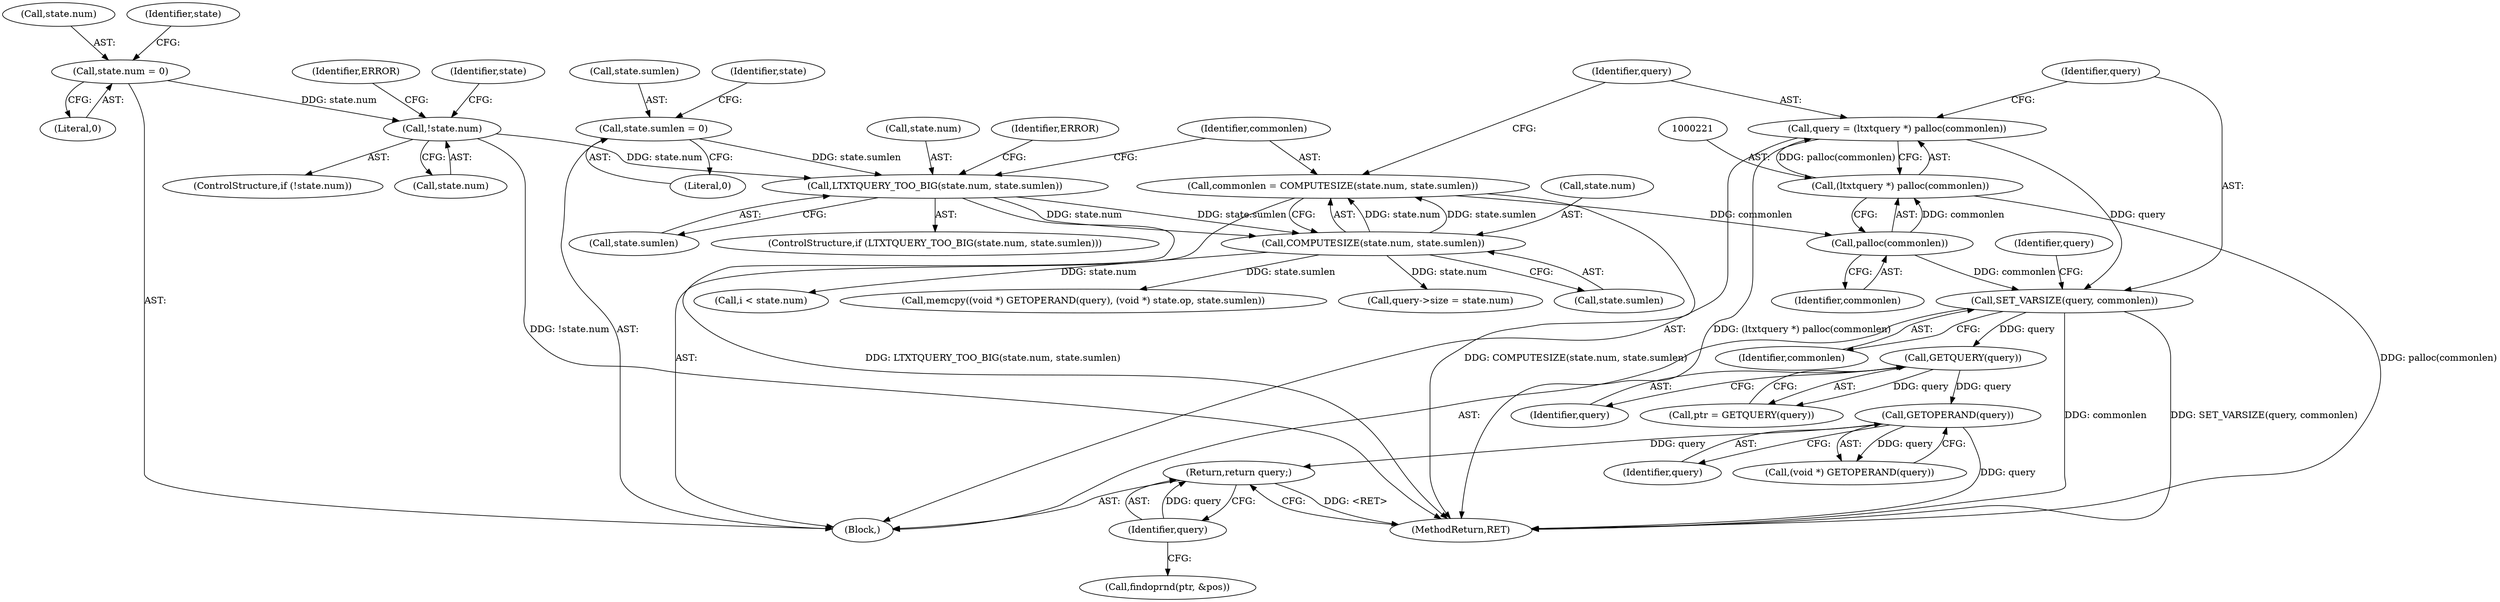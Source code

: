 digraph "0_postgres_31400a673325147e1205326008e32135a78b4d8a_11@pointer" {
"1000345" [label="(Return,return query;)"];
"1000346" [label="(Identifier,query)"];
"1000324" [label="(Call,GETOPERAND(query))"];
"1000236" [label="(Call,GETQUERY(query))"];
"1000224" [label="(Call,SET_VARSIZE(query, commonlen))"];
"1000218" [label="(Call,query = (ltxtquery *) palloc(commonlen))"];
"1000220" [label="(Call,(ltxtquery *) palloc(commonlen))"];
"1000222" [label="(Call,palloc(commonlen))"];
"1000209" [label="(Call,commonlen = COMPUTESIZE(state.num, state.sumlen))"];
"1000211" [label="(Call,COMPUTESIZE(state.num, state.sumlen))"];
"1000195" [label="(Call,LTXTQUERY_TOO_BIG(state.num, state.sumlen))"];
"1000180" [label="(Call,!state.num)"];
"1000136" [label="(Call,state.num = 0)"];
"1000146" [label="(Call,state.sumlen = 0)"];
"1000347" [label="(MethodReturn,RET)"];
"1000219" [label="(Identifier,query)"];
"1000146" [label="(Call,state.sumlen = 0)"];
"1000203" [label="(Identifier,ERROR)"];
"1000242" [label="(Call,i < state.num)"];
"1000185" [label="(Identifier,ERROR)"];
"1000140" [label="(Literal,0)"];
"1000209" [label="(Call,commonlen = COMPUTESIZE(state.num, state.sumlen))"];
"1000322" [label="(Call,(void *) GETOPERAND(query))"];
"1000212" [label="(Call,state.num)"];
"1000224" [label="(Call,SET_VARSIZE(query, commonlen))"];
"1000222" [label="(Call,palloc(commonlen))"];
"1000236" [label="(Call,GETQUERY(query))"];
"1000237" [label="(Identifier,query)"];
"1000137" [label="(Call,state.num)"];
"1000234" [label="(Call,ptr = GETQUERY(query))"];
"1000150" [label="(Literal,0)"];
"1000199" [label="(Call,state.sumlen)"];
"1000197" [label="(Identifier,state)"];
"1000218" [label="(Call,query = (ltxtquery *) palloc(commonlen))"];
"1000226" [label="(Identifier,commonlen)"];
"1000346" [label="(Identifier,query)"];
"1000136" [label="(Call,state.num = 0)"];
"1000143" [label="(Identifier,state)"];
"1000147" [label="(Call,state.sumlen)"];
"1000181" [label="(Call,state.num)"];
"1000325" [label="(Identifier,query)"];
"1000180" [label="(Call,!state.num)"];
"1000321" [label="(Call,memcpy((void *) GETOPERAND(query), (void *) state.op, state.sumlen))"];
"1000194" [label="(ControlStructure,if (LTXTQUERY_TOO_BIG(state.num, state.sumlen)))"];
"1000108" [label="(Block,)"];
"1000195" [label="(Call,LTXTQUERY_TOO_BIG(state.num, state.sumlen))"];
"1000196" [label="(Call,state.num)"];
"1000227" [label="(Call,query->size = state.num)"];
"1000220" [label="(Call,(ltxtquery *) palloc(commonlen))"];
"1000223" [label="(Identifier,commonlen)"];
"1000229" [label="(Identifier,query)"];
"1000225" [label="(Identifier,query)"];
"1000324" [label="(Call,GETOPERAND(query))"];
"1000341" [label="(Call,findoprnd(ptr, &pos))"];
"1000211" [label="(Call,COMPUTESIZE(state.num, state.sumlen))"];
"1000153" [label="(Identifier,state)"];
"1000215" [label="(Call,state.sumlen)"];
"1000179" [label="(ControlStructure,if (!state.num))"];
"1000345" [label="(Return,return query;)"];
"1000210" [label="(Identifier,commonlen)"];
"1000345" -> "1000108"  [label="AST: "];
"1000345" -> "1000346"  [label="CFG: "];
"1000346" -> "1000345"  [label="AST: "];
"1000347" -> "1000345"  [label="CFG: "];
"1000345" -> "1000347"  [label="DDG: <RET>"];
"1000346" -> "1000345"  [label="DDG: query"];
"1000324" -> "1000345"  [label="DDG: query"];
"1000346" -> "1000341"  [label="CFG: "];
"1000324" -> "1000322"  [label="AST: "];
"1000324" -> "1000325"  [label="CFG: "];
"1000325" -> "1000324"  [label="AST: "];
"1000322" -> "1000324"  [label="CFG: "];
"1000324" -> "1000347"  [label="DDG: query"];
"1000324" -> "1000322"  [label="DDG: query"];
"1000236" -> "1000324"  [label="DDG: query"];
"1000236" -> "1000234"  [label="AST: "];
"1000236" -> "1000237"  [label="CFG: "];
"1000237" -> "1000236"  [label="AST: "];
"1000234" -> "1000236"  [label="CFG: "];
"1000236" -> "1000234"  [label="DDG: query"];
"1000224" -> "1000236"  [label="DDG: query"];
"1000224" -> "1000108"  [label="AST: "];
"1000224" -> "1000226"  [label="CFG: "];
"1000225" -> "1000224"  [label="AST: "];
"1000226" -> "1000224"  [label="AST: "];
"1000229" -> "1000224"  [label="CFG: "];
"1000224" -> "1000347"  [label="DDG: commonlen"];
"1000224" -> "1000347"  [label="DDG: SET_VARSIZE(query, commonlen)"];
"1000218" -> "1000224"  [label="DDG: query"];
"1000222" -> "1000224"  [label="DDG: commonlen"];
"1000218" -> "1000108"  [label="AST: "];
"1000218" -> "1000220"  [label="CFG: "];
"1000219" -> "1000218"  [label="AST: "];
"1000220" -> "1000218"  [label="AST: "];
"1000225" -> "1000218"  [label="CFG: "];
"1000218" -> "1000347"  [label="DDG: (ltxtquery *) palloc(commonlen)"];
"1000220" -> "1000218"  [label="DDG: palloc(commonlen)"];
"1000220" -> "1000222"  [label="CFG: "];
"1000221" -> "1000220"  [label="AST: "];
"1000222" -> "1000220"  [label="AST: "];
"1000220" -> "1000347"  [label="DDG: palloc(commonlen)"];
"1000222" -> "1000220"  [label="DDG: commonlen"];
"1000222" -> "1000223"  [label="CFG: "];
"1000223" -> "1000222"  [label="AST: "];
"1000209" -> "1000222"  [label="DDG: commonlen"];
"1000209" -> "1000108"  [label="AST: "];
"1000209" -> "1000211"  [label="CFG: "];
"1000210" -> "1000209"  [label="AST: "];
"1000211" -> "1000209"  [label="AST: "];
"1000219" -> "1000209"  [label="CFG: "];
"1000209" -> "1000347"  [label="DDG: COMPUTESIZE(state.num, state.sumlen)"];
"1000211" -> "1000209"  [label="DDG: state.num"];
"1000211" -> "1000209"  [label="DDG: state.sumlen"];
"1000211" -> "1000215"  [label="CFG: "];
"1000212" -> "1000211"  [label="AST: "];
"1000215" -> "1000211"  [label="AST: "];
"1000195" -> "1000211"  [label="DDG: state.num"];
"1000195" -> "1000211"  [label="DDG: state.sumlen"];
"1000211" -> "1000227"  [label="DDG: state.num"];
"1000211" -> "1000242"  [label="DDG: state.num"];
"1000211" -> "1000321"  [label="DDG: state.sumlen"];
"1000195" -> "1000194"  [label="AST: "];
"1000195" -> "1000199"  [label="CFG: "];
"1000196" -> "1000195"  [label="AST: "];
"1000199" -> "1000195"  [label="AST: "];
"1000203" -> "1000195"  [label="CFG: "];
"1000210" -> "1000195"  [label="CFG: "];
"1000195" -> "1000347"  [label="DDG: LTXTQUERY_TOO_BIG(state.num, state.sumlen)"];
"1000180" -> "1000195"  [label="DDG: state.num"];
"1000146" -> "1000195"  [label="DDG: state.sumlen"];
"1000180" -> "1000179"  [label="AST: "];
"1000180" -> "1000181"  [label="CFG: "];
"1000181" -> "1000180"  [label="AST: "];
"1000185" -> "1000180"  [label="CFG: "];
"1000197" -> "1000180"  [label="CFG: "];
"1000180" -> "1000347"  [label="DDG: !state.num"];
"1000136" -> "1000180"  [label="DDG: state.num"];
"1000136" -> "1000108"  [label="AST: "];
"1000136" -> "1000140"  [label="CFG: "];
"1000137" -> "1000136"  [label="AST: "];
"1000140" -> "1000136"  [label="AST: "];
"1000143" -> "1000136"  [label="CFG: "];
"1000146" -> "1000108"  [label="AST: "];
"1000146" -> "1000150"  [label="CFG: "];
"1000147" -> "1000146"  [label="AST: "];
"1000150" -> "1000146"  [label="AST: "];
"1000153" -> "1000146"  [label="CFG: "];
}
